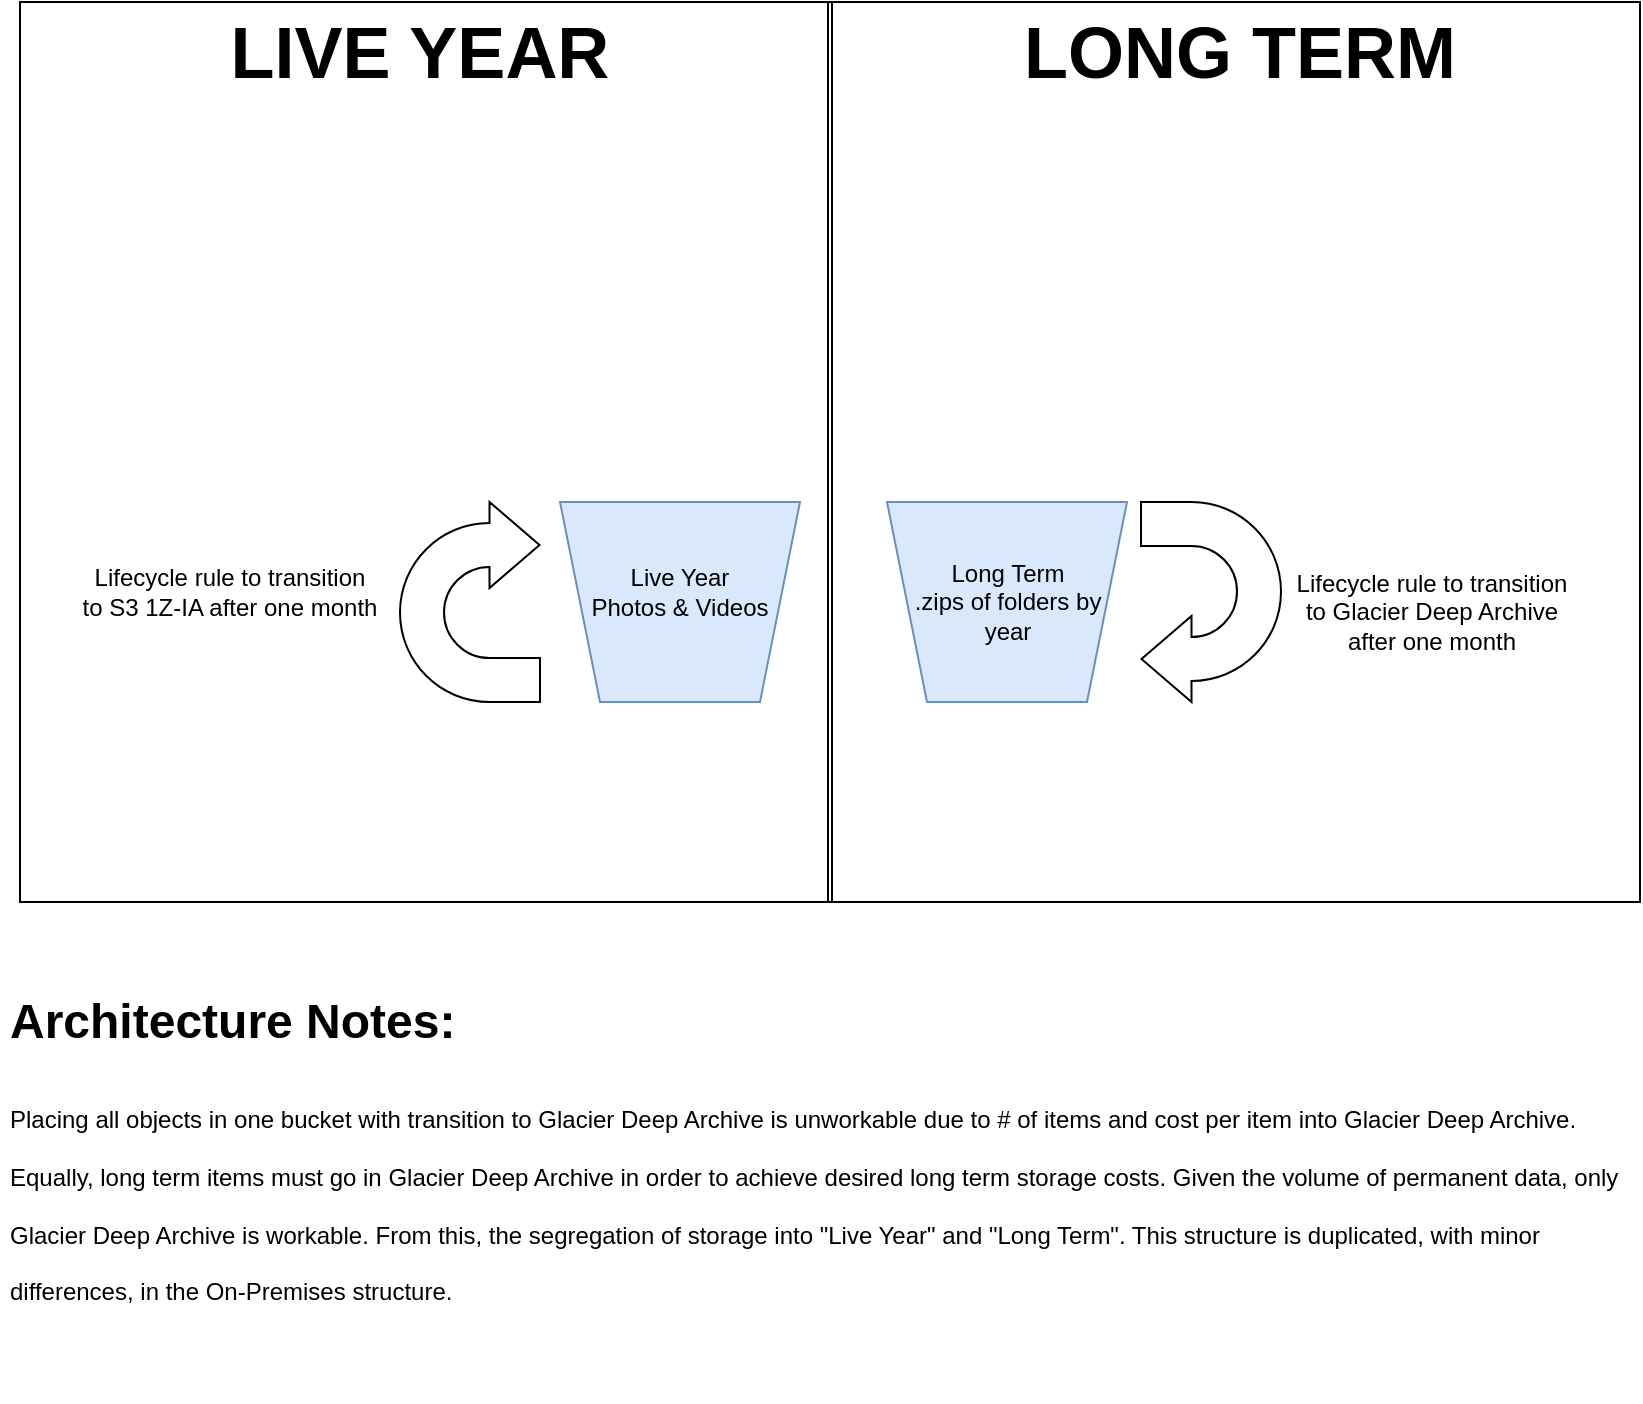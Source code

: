 <mxfile version="20.4.0" type="github">
  <diagram id="Vl1Z9YmDcch7eRL9wc-j" name="Page-1">
    <mxGraphModel dx="920" dy="831" grid="1" gridSize="10" guides="1" tooltips="1" connect="1" arrows="1" fold="1" page="1" pageScale="1" pageWidth="827" pageHeight="1169" math="0" shadow="0">
      <root>
        <mxCell id="0" />
        <mxCell id="1" parent="0" />
        <mxCell id="n-C59awkYSz0iumEzim1-12" value="" style="rounded=0;whiteSpace=wrap;html=1;fillColor=none;" vertex="1" parent="1">
          <mxGeometry x="10" width="406" height="450" as="geometry" />
        </mxCell>
        <mxCell id="n-C59awkYSz0iumEzim1-11" value="" style="rounded=0;whiteSpace=wrap;html=1;fillColor=none;" vertex="1" parent="1">
          <mxGeometry x="414" width="406" height="450" as="geometry" />
        </mxCell>
        <mxCell id="n-C59awkYSz0iumEzim1-1" value="" style="shape=trapezoid;perimeter=trapezoidPerimeter;whiteSpace=wrap;html=1;fixedSize=1;rotation=-180;fillColor=#dae8fc;strokeColor=#6c8ebf;" vertex="1" parent="1">
          <mxGeometry x="280" y="250" width="120" height="100" as="geometry" />
        </mxCell>
        <mxCell id="n-C59awkYSz0iumEzim1-2" value="Live Year&lt;br&gt;Photos &amp;amp; Videos" style="text;html=1;strokeColor=none;fillColor=none;align=center;verticalAlign=middle;whiteSpace=wrap;rounded=0;" vertex="1" parent="1">
          <mxGeometry x="290" y="270" width="100" height="50" as="geometry" />
        </mxCell>
        <mxCell id="n-C59awkYSz0iumEzim1-3" value="" style="shape=trapezoid;perimeter=trapezoidPerimeter;whiteSpace=wrap;html=1;fixedSize=1;rotation=-180;fillColor=#dae8fc;strokeColor=#6c8ebf;" vertex="1" parent="1">
          <mxGeometry x="443.5" y="250" width="120" height="100" as="geometry" />
        </mxCell>
        <mxCell id="n-C59awkYSz0iumEzim1-4" value="Long Term&lt;br&gt;.zips of folders by year" style="text;html=1;strokeColor=none;fillColor=none;align=center;verticalAlign=middle;whiteSpace=wrap;rounded=0;" vertex="1" parent="1">
          <mxGeometry x="453.5" y="260" width="100" height="80" as="geometry" />
        </mxCell>
        <mxCell id="n-C59awkYSz0iumEzim1-5" value="" style="html=1;shadow=0;dashed=0;align=center;verticalAlign=middle;shape=mxgraph.arrows2.uTurnArrow;dy=11;arrowHead=43;dx2=25;rotation=-180;" vertex="1" parent="1">
          <mxGeometry x="570.5" y="250" width="70" height="100" as="geometry" />
        </mxCell>
        <mxCell id="n-C59awkYSz0iumEzim1-6" value="Lifecycle rule to transition to Glacier Deep Archive after one month" style="text;html=1;strokeColor=none;fillColor=none;align=center;verticalAlign=middle;whiteSpace=wrap;rounded=0;" vertex="1" parent="1">
          <mxGeometry x="640.5" y="260" width="150" height="90" as="geometry" />
        </mxCell>
        <mxCell id="n-C59awkYSz0iumEzim1-7" value="" style="html=1;shadow=0;dashed=0;align=center;verticalAlign=middle;shape=mxgraph.arrows2.uTurnArrow;dy=11;arrowHead=43;dx2=25;rotation=0;" vertex="1" parent="1">
          <mxGeometry x="200" y="250" width="70" height="100" as="geometry" />
        </mxCell>
        <mxCell id="n-C59awkYSz0iumEzim1-8" value="Lifecycle rule to transition to S3 1Z-IA after one month" style="text;html=1;strokeColor=none;fillColor=none;align=center;verticalAlign=middle;whiteSpace=wrap;rounded=0;" vertex="1" parent="1">
          <mxGeometry x="40" y="250" width="150" height="90" as="geometry" />
        </mxCell>
        <mxCell id="n-C59awkYSz0iumEzim1-9" value="&lt;h1&gt;&lt;span style=&quot;background-color: initial;&quot;&gt;Architecture Notes:&lt;/span&gt;&lt;/h1&gt;&lt;h1&gt;&lt;span style=&quot;background-color: initial; font-size: 12px; font-weight: normal;&quot;&gt;Placing all objects in one bucket with transition to Glacier Deep Archive is unworkable due to # of items and cost per item into Glacier Deep Archive. Equally, long term items must go in Glacier Deep Archive in order to achieve desired long term storage costs. Given the volume of permanent data, only Glacier Deep Archive is workable. From this, the segregation of storage into &quot;Live Year&quot; and &quot;Long Term&quot;. This structure is duplicated, with minor differences, in the On-Premises structure.&lt;/span&gt;&lt;br&gt;&lt;/h1&gt;" style="text;html=1;strokeColor=none;fillColor=none;spacing=5;spacingTop=-20;whiteSpace=wrap;overflow=hidden;rounded=0;" vertex="1" parent="1">
          <mxGeometry y="490" width="820" height="210" as="geometry" />
        </mxCell>
        <mxCell id="n-C59awkYSz0iumEzim1-13" value="LIVE YEAR" style="text;html=1;strokeColor=none;fillColor=none;align=center;verticalAlign=middle;whiteSpace=wrap;rounded=0;fontStyle=1;fontSize=36;" vertex="1" parent="1">
          <mxGeometry x="10" y="10" width="400" height="30" as="geometry" />
        </mxCell>
        <mxCell id="n-C59awkYSz0iumEzim1-14" value="LONG TERM" style="text;html=1;strokeColor=none;fillColor=none;align=center;verticalAlign=middle;whiteSpace=wrap;rounded=0;fontStyle=1;fontSize=36;" vertex="1" parent="1">
          <mxGeometry x="420" y="10" width="400" height="30" as="geometry" />
        </mxCell>
      </root>
    </mxGraphModel>
  </diagram>
</mxfile>
